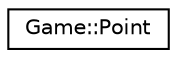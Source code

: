 digraph "Graphical Class Hierarchy"
{
 // LATEX_PDF_SIZE
  edge [fontname="Helvetica",fontsize="10",labelfontname="Helvetica",labelfontsize="10"];
  node [fontname="Helvetica",fontsize="10",shape=record];
  rankdir="LR";
  Node0 [label="Game::Point",height=0.2,width=0.4,color="black", fillcolor="white", style="filled",URL="$class_game_1_1_point.html",tooltip=" "];
}
